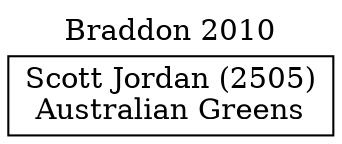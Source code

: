 // House preference flow
digraph "Scott Jordan (2505)_Braddon_2010" {
	graph [label="Braddon 2010" labelloc=t mclimit=10]
	node [shape=box]
	"Scott Jordan (2505)" [label="Scott Jordan (2505)
Australian Greens"]
}
